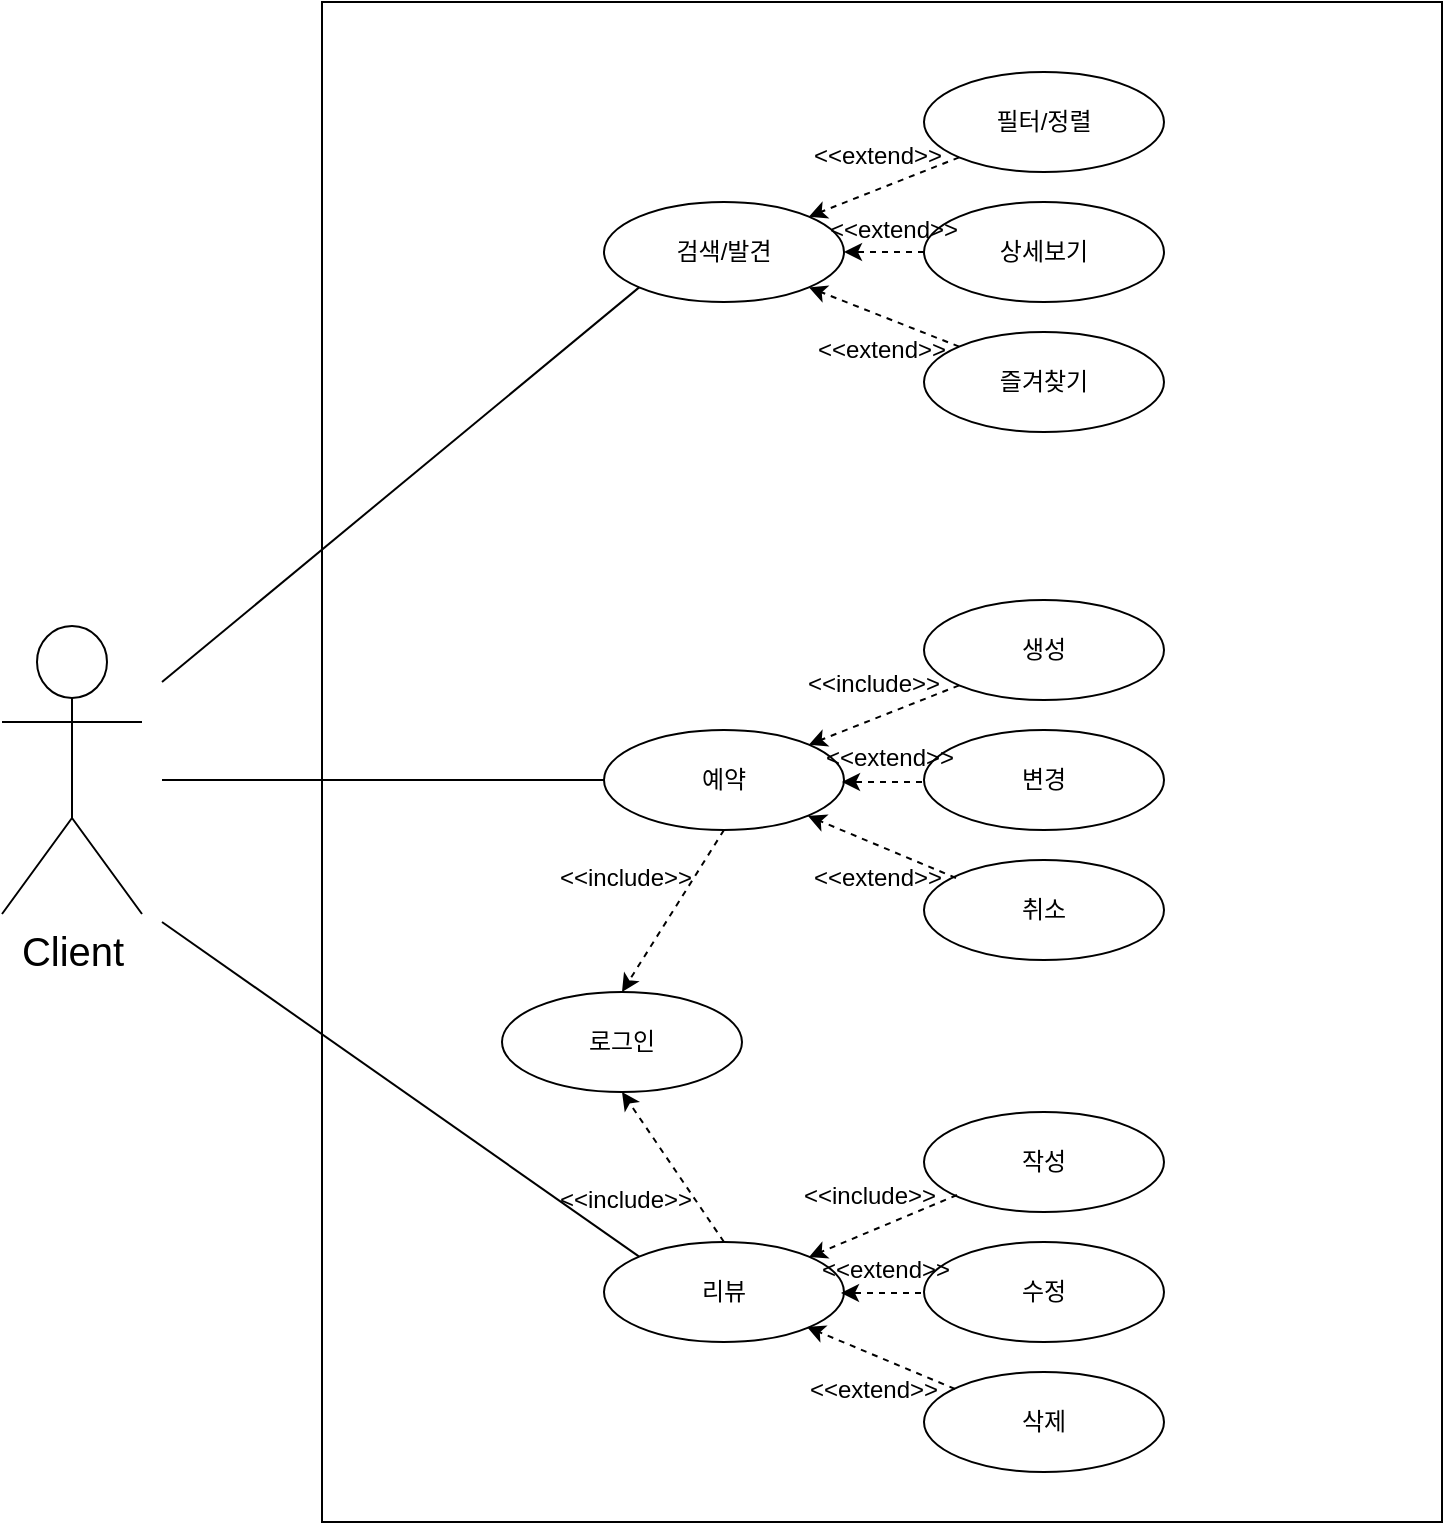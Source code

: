 <mxfile version="28.1.2">
  <diagram name="페이지-1" id="u6Gsyj8I7Y9OUOO6mfj9">
    <mxGraphModel dx="1206" dy="1194" grid="1" gridSize="10" guides="1" tooltips="1" connect="1" arrows="1" fold="1" page="1" pageScale="1" pageWidth="827" pageHeight="1169" math="0" shadow="0">
      <root>
        <mxCell id="0" />
        <mxCell id="1" parent="0" />
        <mxCell id="Vue5yUmEFzqEzoZ8wVod-1" value="&lt;font style=&quot;font-size: 20px;&quot;&gt;Client&lt;/font&gt;" style="shape=umlActor;verticalLabelPosition=bottom;verticalAlign=top;html=1;outlineConnect=0;" parent="1" vertex="1">
          <mxGeometry x="40" y="512" width="70" height="144" as="geometry" />
        </mxCell>
        <mxCell id="SL1Ise8dDdFiKXGu1Fyh-1" value="" style="rounded=0;whiteSpace=wrap;html=1;" vertex="1" parent="1">
          <mxGeometry x="200" y="200" width="560" height="760" as="geometry" />
        </mxCell>
        <mxCell id="SL1Ise8dDdFiKXGu1Fyh-6" value="예약" style="ellipse;whiteSpace=wrap;html=1;" vertex="1" parent="1">
          <mxGeometry x="341" y="564" width="120" height="50" as="geometry" />
        </mxCell>
        <mxCell id="SL1Ise8dDdFiKXGu1Fyh-7" value="변경" style="ellipse;whiteSpace=wrap;html=1;" vertex="1" parent="1">
          <mxGeometry x="501" y="564" width="120" height="50" as="geometry" />
        </mxCell>
        <mxCell id="SL1Ise8dDdFiKXGu1Fyh-8" value="취소" style="ellipse;whiteSpace=wrap;html=1;" vertex="1" parent="1">
          <mxGeometry x="501" y="629" width="120" height="50" as="geometry" />
        </mxCell>
        <mxCell id="SL1Ise8dDdFiKXGu1Fyh-9" value="생성" style="ellipse;whiteSpace=wrap;html=1;" vertex="1" parent="1">
          <mxGeometry x="501" y="499" width="120" height="50" as="geometry" />
        </mxCell>
        <mxCell id="SL1Ise8dDdFiKXGu1Fyh-17" value="리뷰" style="ellipse;whiteSpace=wrap;html=1;" vertex="1" parent="1">
          <mxGeometry x="341" y="820" width="120" height="50" as="geometry" />
        </mxCell>
        <mxCell id="SL1Ise8dDdFiKXGu1Fyh-20" value="작성" style="ellipse;whiteSpace=wrap;html=1;" vertex="1" parent="1">
          <mxGeometry x="501" y="755" width="120" height="50" as="geometry" />
        </mxCell>
        <mxCell id="SL1Ise8dDdFiKXGu1Fyh-25" value="검색/발견" style="ellipse;whiteSpace=wrap;html=1;" vertex="1" parent="1">
          <mxGeometry x="341" y="300" width="120" height="50" as="geometry" />
        </mxCell>
        <mxCell id="SL1Ise8dDdFiKXGu1Fyh-26" value="상세보기" style="ellipse;whiteSpace=wrap;html=1;" vertex="1" parent="1">
          <mxGeometry x="501" y="300" width="120" height="50" as="geometry" />
        </mxCell>
        <mxCell id="SL1Ise8dDdFiKXGu1Fyh-27" value="즐겨찾기" style="ellipse;whiteSpace=wrap;html=1;" vertex="1" parent="1">
          <mxGeometry x="501" y="365" width="120" height="50" as="geometry" />
        </mxCell>
        <mxCell id="SL1Ise8dDdFiKXGu1Fyh-28" value="필터/정렬" style="ellipse;whiteSpace=wrap;html=1;" vertex="1" parent="1">
          <mxGeometry x="501" y="235" width="120" height="50" as="geometry" />
        </mxCell>
        <mxCell id="SL1Ise8dDdFiKXGu1Fyh-29" value="수정" style="ellipse;whiteSpace=wrap;html=1;" vertex="1" parent="1">
          <mxGeometry x="501" y="820" width="120" height="50" as="geometry" />
        </mxCell>
        <mxCell id="SL1Ise8dDdFiKXGu1Fyh-30" value="삭제" style="ellipse;whiteSpace=wrap;html=1;" vertex="1" parent="1">
          <mxGeometry x="501" y="885" width="120" height="50" as="geometry" />
        </mxCell>
        <mxCell id="SL1Ise8dDdFiKXGu1Fyh-31" value="로그인" style="ellipse;whiteSpace=wrap;html=1;" vertex="1" parent="1">
          <mxGeometry x="290" y="695" width="120" height="50" as="geometry" />
        </mxCell>
        <mxCell id="SL1Ise8dDdFiKXGu1Fyh-32" value="" style="endArrow=none;html=1;rounded=0;entryX=0;entryY=0.5;entryDx=0;entryDy=0;" edge="1" parent="1" target="SL1Ise8dDdFiKXGu1Fyh-6">
          <mxGeometry width="50" height="50" relative="1" as="geometry">
            <mxPoint x="120" y="589" as="sourcePoint" />
            <mxPoint x="400" y="610" as="targetPoint" />
          </mxGeometry>
        </mxCell>
        <mxCell id="SL1Ise8dDdFiKXGu1Fyh-33" value="" style="endArrow=none;html=1;rounded=0;entryX=0;entryY=1;entryDx=0;entryDy=0;" edge="1" parent="1" target="SL1Ise8dDdFiKXGu1Fyh-25">
          <mxGeometry width="50" height="50" relative="1" as="geometry">
            <mxPoint x="120" y="540" as="sourcePoint" />
            <mxPoint x="400" y="610" as="targetPoint" />
          </mxGeometry>
        </mxCell>
        <mxCell id="SL1Ise8dDdFiKXGu1Fyh-34" value="" style="endArrow=none;html=1;rounded=0;entryX=0;entryY=0;entryDx=0;entryDy=0;" edge="1" parent="1" target="SL1Ise8dDdFiKXGu1Fyh-17">
          <mxGeometry width="50" height="50" relative="1" as="geometry">
            <mxPoint x="120" y="660" as="sourcePoint" />
            <mxPoint x="400" y="610" as="targetPoint" />
          </mxGeometry>
        </mxCell>
        <mxCell id="SL1Ise8dDdFiKXGu1Fyh-35" value="" style="endArrow=classic;html=1;rounded=0;exitX=0;exitY=1;exitDx=0;exitDy=0;entryX=1;entryY=0;entryDx=0;entryDy=0;dashed=1;" edge="1" parent="1" source="SL1Ise8dDdFiKXGu1Fyh-28" target="SL1Ise8dDdFiKXGu1Fyh-25">
          <mxGeometry width="50" height="50" relative="1" as="geometry">
            <mxPoint x="350" y="660" as="sourcePoint" />
            <mxPoint x="400" y="610" as="targetPoint" />
          </mxGeometry>
        </mxCell>
        <mxCell id="SL1Ise8dDdFiKXGu1Fyh-36" value="" style="endArrow=classic;html=1;rounded=0;exitX=0;exitY=0.5;exitDx=0;exitDy=0;entryX=1;entryY=0.5;entryDx=0;entryDy=0;dashed=1;" edge="1" parent="1" source="SL1Ise8dDdFiKXGu1Fyh-26" target="SL1Ise8dDdFiKXGu1Fyh-25">
          <mxGeometry width="50" height="50" relative="1" as="geometry">
            <mxPoint x="594" y="300" as="sourcePoint" />
            <mxPoint x="520" y="331" as="targetPoint" />
          </mxGeometry>
        </mxCell>
        <mxCell id="SL1Ise8dDdFiKXGu1Fyh-37" value="" style="endArrow=classic;html=1;rounded=0;exitX=0;exitY=0;exitDx=0;exitDy=0;entryX=1;entryY=1;entryDx=0;entryDy=0;dashed=1;" edge="1" parent="1" source="SL1Ise8dDdFiKXGu1Fyh-27" target="SL1Ise8dDdFiKXGu1Fyh-25">
          <mxGeometry width="50" height="50" relative="1" as="geometry">
            <mxPoint x="574" y="430" as="sourcePoint" />
            <mxPoint x="500" y="461" as="targetPoint" />
          </mxGeometry>
        </mxCell>
        <mxCell id="SL1Ise8dDdFiKXGu1Fyh-38" value="" style="endArrow=classic;html=1;rounded=0;exitX=0;exitY=1;exitDx=0;exitDy=0;entryX=1;entryY=0;entryDx=0;entryDy=0;dashed=1;" edge="1" parent="1" source="SL1Ise8dDdFiKXGu1Fyh-9" target="SL1Ise8dDdFiKXGu1Fyh-6">
          <mxGeometry width="50" height="50" relative="1" as="geometry">
            <mxPoint x="514" y="480" as="sourcePoint" />
            <mxPoint x="440" y="511" as="targetPoint" />
          </mxGeometry>
        </mxCell>
        <mxCell id="SL1Ise8dDdFiKXGu1Fyh-39" value="" style="endArrow=classic;html=1;rounded=0;exitX=0;exitY=0.5;exitDx=0;exitDy=0;entryX=1;entryY=0.5;entryDx=0;entryDy=0;dashed=1;" edge="1" parent="1">
          <mxGeometry width="50" height="50" relative="1" as="geometry">
            <mxPoint x="500" y="590" as="sourcePoint" />
            <mxPoint x="460" y="590" as="targetPoint" />
          </mxGeometry>
        </mxCell>
        <mxCell id="SL1Ise8dDdFiKXGu1Fyh-40" value="" style="endArrow=classic;html=1;rounded=0;exitX=0;exitY=0;exitDx=0;exitDy=0;entryX=1;entryY=1;entryDx=0;entryDy=0;dashed=1;" edge="1" parent="1">
          <mxGeometry width="50" height="50" relative="1" as="geometry">
            <mxPoint x="517" y="638" as="sourcePoint" />
            <mxPoint x="443" y="607" as="targetPoint" />
          </mxGeometry>
        </mxCell>
        <mxCell id="SL1Ise8dDdFiKXGu1Fyh-41" value="" style="endArrow=classic;html=1;rounded=0;entryX=0.5;entryY=0;entryDx=0;entryDy=0;exitX=0.5;exitY=1;exitDx=0;exitDy=0;dashed=1;" edge="1" parent="1" source="SL1Ise8dDdFiKXGu1Fyh-6" target="SL1Ise8dDdFiKXGu1Fyh-31">
          <mxGeometry width="50" height="50" relative="1" as="geometry">
            <mxPoint x="924.211" y="480" as="sourcePoint" />
            <mxPoint x="530" y="601" as="targetPoint" />
          </mxGeometry>
        </mxCell>
        <mxCell id="SL1Ise8dDdFiKXGu1Fyh-42" value="" style="endArrow=classic;html=1;rounded=0;entryX=0.5;entryY=1;entryDx=0;entryDy=0;exitX=0.5;exitY=0;exitDx=0;exitDy=0;dashed=1;" edge="1" parent="1" source="SL1Ise8dDdFiKXGu1Fyh-17" target="SL1Ise8dDdFiKXGu1Fyh-31">
          <mxGeometry width="50" height="50" relative="1" as="geometry">
            <mxPoint x="461" y="710" as="sourcePoint" />
            <mxPoint x="410" y="791" as="targetPoint" />
          </mxGeometry>
        </mxCell>
        <mxCell id="SL1Ise8dDdFiKXGu1Fyh-43" value="" style="endArrow=classic;html=1;rounded=0;exitX=0;exitY=1;exitDx=0;exitDy=0;entryX=1;entryY=0;entryDx=0;entryDy=0;dashed=1;" edge="1" parent="1">
          <mxGeometry width="50" height="50" relative="1" as="geometry">
            <mxPoint x="517.5" y="796.5" as="sourcePoint" />
            <mxPoint x="443.5" y="827.5" as="targetPoint" />
          </mxGeometry>
        </mxCell>
        <mxCell id="SL1Ise8dDdFiKXGu1Fyh-44" value="" style="endArrow=classic;html=1;rounded=0;exitX=0;exitY=0.5;exitDx=0;exitDy=0;entryX=1;entryY=0.5;entryDx=0;entryDy=0;dashed=1;" edge="1" parent="1">
          <mxGeometry width="50" height="50" relative="1" as="geometry">
            <mxPoint x="499.5" y="845.5" as="sourcePoint" />
            <mxPoint x="459.5" y="845.5" as="targetPoint" />
          </mxGeometry>
        </mxCell>
        <mxCell id="SL1Ise8dDdFiKXGu1Fyh-45" value="" style="endArrow=classic;html=1;rounded=0;exitX=0;exitY=0;exitDx=0;exitDy=0;entryX=1;entryY=1;entryDx=0;entryDy=0;dashed=1;" edge="1" parent="1">
          <mxGeometry width="50" height="50" relative="1" as="geometry">
            <mxPoint x="516.5" y="893.5" as="sourcePoint" />
            <mxPoint x="442.5" y="862.5" as="targetPoint" />
          </mxGeometry>
        </mxCell>
        <mxCell id="SL1Ise8dDdFiKXGu1Fyh-47" value="&amp;lt;&amp;lt;extend&amp;gt;&amp;gt;" style="text;html=1;align=center;verticalAlign=middle;whiteSpace=wrap;rounded=0;" vertex="1" parent="1">
          <mxGeometry x="435" y="262" width="86" height="30" as="geometry" />
        </mxCell>
        <mxCell id="SL1Ise8dDdFiKXGu1Fyh-48" value="&amp;lt;&amp;lt;extend&amp;gt;&amp;gt;" style="text;html=1;align=center;verticalAlign=middle;whiteSpace=wrap;rounded=0;" vertex="1" parent="1">
          <mxGeometry x="437" y="359" width="86" height="30" as="geometry" />
        </mxCell>
        <mxCell id="SL1Ise8dDdFiKXGu1Fyh-49" value="&amp;lt;&amp;lt;extend&amp;gt;&amp;gt;" style="text;html=1;align=center;verticalAlign=middle;whiteSpace=wrap;rounded=0;" vertex="1" parent="1">
          <mxGeometry x="443" y="299" width="86" height="30" as="geometry" />
        </mxCell>
        <mxCell id="SL1Ise8dDdFiKXGu1Fyh-50" value="&amp;lt;&amp;lt;include&amp;gt;&amp;gt;" style="text;html=1;align=center;verticalAlign=middle;whiteSpace=wrap;rounded=0;" vertex="1" parent="1">
          <mxGeometry x="433" y="525.5" width="86" height="30" as="geometry" />
        </mxCell>
        <mxCell id="SL1Ise8dDdFiKXGu1Fyh-51" value="&amp;lt;&amp;lt;extend&amp;gt;&amp;gt;" style="text;html=1;align=center;verticalAlign=middle;whiteSpace=wrap;rounded=0;" vertex="1" parent="1">
          <mxGeometry x="435" y="622.5" width="86" height="30" as="geometry" />
        </mxCell>
        <mxCell id="SL1Ise8dDdFiKXGu1Fyh-52" value="&amp;lt;&amp;lt;extend&amp;gt;&amp;gt;" style="text;html=1;align=center;verticalAlign=middle;whiteSpace=wrap;rounded=0;" vertex="1" parent="1">
          <mxGeometry x="441" y="562.5" width="86" height="30" as="geometry" />
        </mxCell>
        <mxCell id="SL1Ise8dDdFiKXGu1Fyh-53" value="&amp;lt;&amp;lt;include&amp;gt;&amp;gt;" style="text;html=1;align=center;verticalAlign=middle;whiteSpace=wrap;rounded=0;" vertex="1" parent="1">
          <mxGeometry x="431" y="781.5" width="86" height="30" as="geometry" />
        </mxCell>
        <mxCell id="SL1Ise8dDdFiKXGu1Fyh-54" value="&amp;lt;&amp;lt;extend&amp;gt;&amp;gt;" style="text;html=1;align=center;verticalAlign=middle;whiteSpace=wrap;rounded=0;" vertex="1" parent="1">
          <mxGeometry x="433" y="878.5" width="86" height="30" as="geometry" />
        </mxCell>
        <mxCell id="SL1Ise8dDdFiKXGu1Fyh-55" value="&amp;lt;&amp;lt;extend&amp;gt;&amp;gt;" style="text;html=1;align=center;verticalAlign=middle;whiteSpace=wrap;rounded=0;" vertex="1" parent="1">
          <mxGeometry x="439" y="818.5" width="86" height="30" as="geometry" />
        </mxCell>
        <mxCell id="SL1Ise8dDdFiKXGu1Fyh-56" value="&amp;lt;&amp;lt;include&amp;gt;&amp;gt;" style="text;html=1;align=center;verticalAlign=middle;whiteSpace=wrap;rounded=0;" vertex="1" parent="1">
          <mxGeometry x="309" y="622.5" width="86" height="30" as="geometry" />
        </mxCell>
        <mxCell id="SL1Ise8dDdFiKXGu1Fyh-57" value="&amp;lt;&amp;lt;include&amp;gt;&amp;gt;" style="text;html=1;align=center;verticalAlign=middle;whiteSpace=wrap;rounded=0;" vertex="1" parent="1">
          <mxGeometry x="309" y="784" width="86" height="30" as="geometry" />
        </mxCell>
      </root>
    </mxGraphModel>
  </diagram>
</mxfile>
